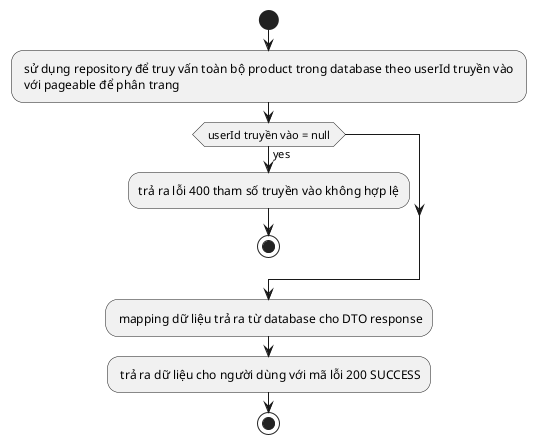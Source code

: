 @startuml
start
: sử dụng repository để truy vấn toàn bộ product trong database theo userId truyền vào \n với pageable để phân trang;
if ( userId truyền vào = null ) is (yes) then
  :trả ra lỗi 400 tham số truyền vào không hợp lệ;
    stop
endif
: mapping dữ liệu trả ra từ database cho DTO response;
: trả ra dữ liệu cho người dùng với mã lỗi 200 SUCCESS;
stop
@enduml